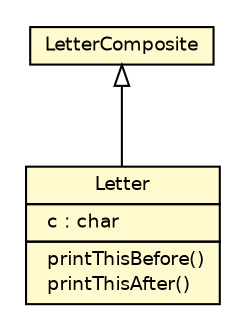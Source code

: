 #!/usr/local/bin/dot
#
# Class diagram 
# Generated by UMLGraph version R5_7_2-3-gee82a7 (http://www.umlgraph.org/)
#

digraph G {
	edge [fontname="Helvetica",fontsize=10,labelfontname="Helvetica",labelfontsize=10];
	node [fontname="Helvetica",fontsize=10,shape=plaintext];
	nodesep=0.25;
	ranksep=0.5;
	// com.iluwatar.composite.Letter
	c0 [label=<<table title="com.iluwatar.composite.Letter" border="0" cellborder="1" cellspacing="0" cellpadding="2" port="p" bgcolor="LemonChiffon">
		<tr><td><table border="0" cellspacing="0" cellpadding="1">
<tr><td align="center" balign="center"> Letter </td></tr>
		</table></td></tr>
		<tr><td><table border="0" cellspacing="0" cellpadding="1">
<tr><td align="left" balign="left">  c : char </td></tr>
		</table></td></tr>
		<tr><td><table border="0" cellspacing="0" cellpadding="1">
<tr><td align="left" balign="left">  printThisBefore() </td></tr>
<tr><td align="left" balign="left">  printThisAfter() </td></tr>
		</table></td></tr>
		</table>>, URL="null", fontname="Helvetica", fontcolor="black", fontsize=9.0];
	//com.iluwatar.composite.Letter extends LetterComposite
	c1:p -> c0:p [dir=back,arrowtail=empty];
	// LetterComposite
	c1[label=<<table title="LetterComposite" border="0" cellborder="1" cellspacing="0" cellpadding="2" port="p" bgcolor="LemonChiffon" href="http://java.sun.com/j2se/1.4.2/docs/api//LetterComposite.html">
		<tr><td><table border="0" cellspacing="0" cellpadding="1">
<tr><td align="center" balign="center"> LetterComposite </td></tr>
		</table></td></tr>
		</table>>, fontname="Helvetica", fontcolor="black", fontsize=9.0];
}

